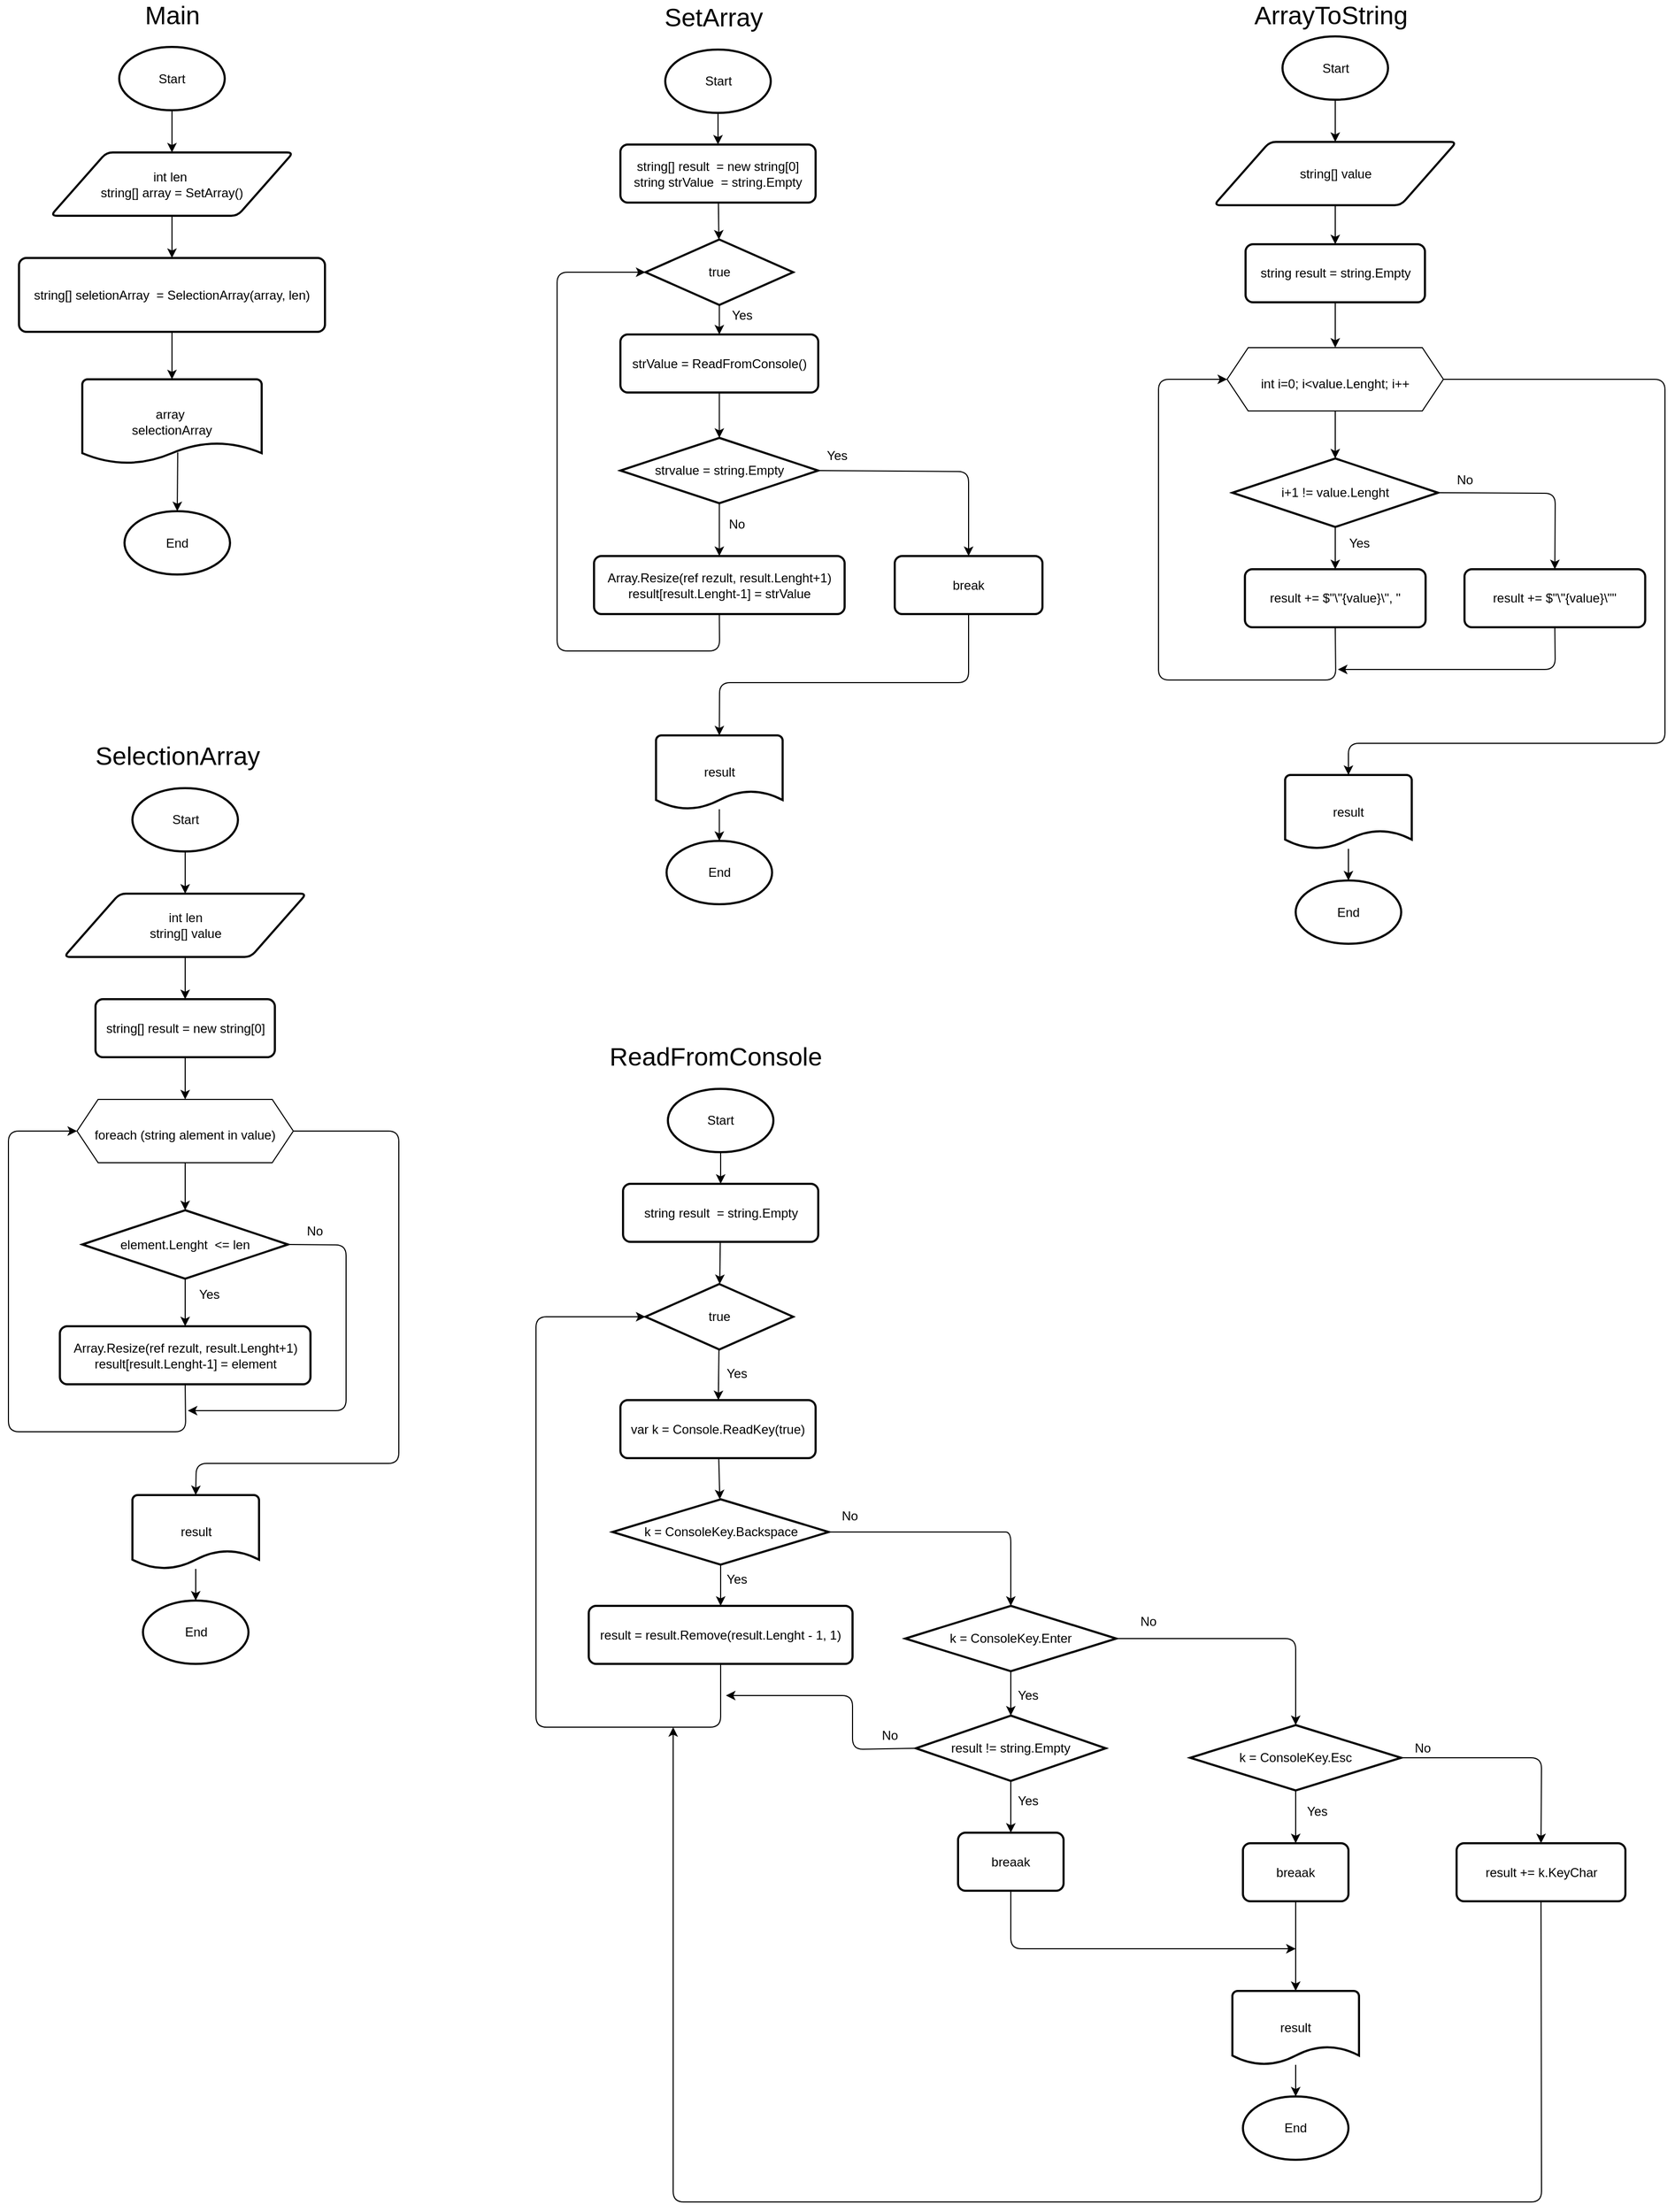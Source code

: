 <mxfile>
    <diagram id="nWsH4rJ-JefMAYMqAeWB" name="Страница 1">
        <mxGraphModel dx="1251" dy="545" grid="1" gridSize="10" guides="1" tooltips="1" connect="1" arrows="1" fold="1" page="1" pageScale="1" pageWidth="1654" pageHeight="2336" math="0" shadow="0">
            <root>
                <mxCell id="0"/>
                <mxCell id="1" parent="0"/>
                <mxCell id="2" value="Start" style="strokeWidth=2;html=1;shape=mxgraph.flowchart.start_1;whiteSpace=wrap;" parent="1" vertex="1">
                    <mxGeometry x="135" y="77.5" width="100" height="60" as="geometry"/>
                </mxCell>
                <mxCell id="3" value="string[] seletionArray&amp;nbsp; = SelectionArray(array, len)" style="rounded=1;whiteSpace=wrap;html=1;absoluteArcSize=1;arcSize=14;strokeWidth=2;" parent="1" vertex="1">
                    <mxGeometry x="40" y="277.5" width="290" height="70" as="geometry"/>
                </mxCell>
                <mxCell id="4" value="" style="edgeStyle=segmentEdgeStyle;endArrow=classic;html=1;exitX=0.5;exitY=1;exitDx=0;exitDy=0;exitPerimeter=0;" parent="1" source="2" edge="1">
                    <mxGeometry width="50" height="50" relative="1" as="geometry">
                        <mxPoint x="185" y="87.5" as="sourcePoint"/>
                        <mxPoint x="185" y="177.5" as="targetPoint"/>
                    </mxGeometry>
                </mxCell>
                <mxCell id="5" value="int len&amp;nbsp;&lt;br&gt;string[] array = SetArray()" style="shape=parallelogram;html=1;strokeWidth=2;perimeter=parallelogramPerimeter;whiteSpace=wrap;rounded=1;arcSize=12;size=0.23;" parent="1" vertex="1">
                    <mxGeometry x="70" y="177.5" width="230" height="60" as="geometry"/>
                </mxCell>
                <mxCell id="6" value="array&amp;nbsp;&lt;br&gt;selectionArray" style="strokeWidth=2;html=1;shape=mxgraph.flowchart.document2;whiteSpace=wrap;size=0.25;" parent="1" vertex="1">
                    <mxGeometry x="100" y="392.5" width="170" height="80" as="geometry"/>
                </mxCell>
                <mxCell id="7" value="" style="endArrow=classic;html=1;exitX=0.5;exitY=1;exitDx=0;exitDy=0;entryX=0.5;entryY=0;entryDx=0;entryDy=0;" parent="1" source="5" target="3" edge="1">
                    <mxGeometry width="50" height="50" relative="1" as="geometry">
                        <mxPoint x="310" y="337.5" as="sourcePoint"/>
                        <mxPoint x="360" y="287.5" as="targetPoint"/>
                    </mxGeometry>
                </mxCell>
                <mxCell id="8" value="" style="endArrow=classic;html=1;exitX=0.5;exitY=1;exitDx=0;exitDy=0;entryX=0.5;entryY=0;entryDx=0;entryDy=0;entryPerimeter=0;" parent="1" source="3" target="6" edge="1">
                    <mxGeometry width="50" height="50" relative="1" as="geometry">
                        <mxPoint x="200" y="367.5" as="sourcePoint"/>
                        <mxPoint x="250" y="317.5" as="targetPoint"/>
                    </mxGeometry>
                </mxCell>
                <mxCell id="9" value="End" style="strokeWidth=2;html=1;shape=mxgraph.flowchart.start_1;whiteSpace=wrap;" parent="1" vertex="1">
                    <mxGeometry x="140" y="517.5" width="100" height="60" as="geometry"/>
                </mxCell>
                <mxCell id="10" value="" style="endArrow=classic;html=1;exitX=0.532;exitY=0.866;exitDx=0;exitDy=0;exitPerimeter=0;" parent="1" source="6" edge="1">
                    <mxGeometry width="50" height="50" relative="1" as="geometry">
                        <mxPoint x="310" y="337.5" as="sourcePoint"/>
                        <mxPoint x="190" y="517.5" as="targetPoint"/>
                    </mxGeometry>
                </mxCell>
                <mxCell id="11" value="&lt;font style=&quot;font-size: 24px&quot;&gt;Main&lt;/font&gt;" style="text;html=1;align=center;verticalAlign=middle;resizable=0;points=[];autosize=1;strokeColor=none;fillColor=none;" parent="1" vertex="1">
                    <mxGeometry x="150" y="37.5" width="70" height="20" as="geometry"/>
                </mxCell>
                <mxCell id="13" value="&lt;font style=&quot;font-size: 24px&quot;&gt;SelectionArray&lt;/font&gt;" style="text;html=1;align=center;verticalAlign=middle;resizable=0;points=[];autosize=1;strokeColor=none;fillColor=none;" parent="1" vertex="1">
                    <mxGeometry x="105" y="740" width="170" height="20" as="geometry"/>
                </mxCell>
                <mxCell id="34" value="" style="edgeStyle=none;html=1;fontSize=12;" parent="1" source="14" target="25" edge="1">
                    <mxGeometry relative="1" as="geometry"/>
                </mxCell>
                <mxCell id="14" value="Start" style="strokeWidth=2;html=1;shape=mxgraph.flowchart.start_1;whiteSpace=wrap;" parent="1" vertex="1">
                    <mxGeometry x="147.5" y="780" width="100" height="60" as="geometry"/>
                </mxCell>
                <mxCell id="32" value="" style="edgeStyle=none;html=1;fontSize=12;" parent="1" source="15" target="22" edge="1">
                    <mxGeometry relative="1" as="geometry"/>
                </mxCell>
                <mxCell id="15" value="string[] result = new string[0]" style="rounded=1;whiteSpace=wrap;html=1;absoluteArcSize=1;arcSize=14;strokeWidth=2;" parent="1" vertex="1">
                    <mxGeometry x="112.5" y="980" width="170" height="55" as="geometry"/>
                </mxCell>
                <mxCell id="29" value="" style="edgeStyle=none;html=1;fontSize=12;" parent="1" source="22" target="26" edge="1">
                    <mxGeometry relative="1" as="geometry"/>
                </mxCell>
                <mxCell id="22" value="&lt;font style=&quot;font-size: 12px&quot;&gt;foreach (string alement in value)&lt;/font&gt;" style="shape=hexagon;perimeter=hexagonPerimeter2;whiteSpace=wrap;html=1;fixedSize=1;fontSize=23;" parent="1" vertex="1">
                    <mxGeometry x="95" y="1075" width="205" height="60" as="geometry"/>
                </mxCell>
                <mxCell id="33" value="" style="edgeStyle=none;html=1;fontSize=12;" parent="1" source="25" target="15" edge="1">
                    <mxGeometry relative="1" as="geometry"/>
                </mxCell>
                <mxCell id="25" value="int len&lt;br&gt;string[] value" style="shape=parallelogram;html=1;strokeWidth=2;perimeter=parallelogramPerimeter;whiteSpace=wrap;rounded=1;arcSize=12;size=0.23;" parent="1" vertex="1">
                    <mxGeometry x="82.5" y="880" width="230" height="60" as="geometry"/>
                </mxCell>
                <mxCell id="30" value="" style="edgeStyle=none;html=1;fontSize=12;" parent="1" source="26" target="27" edge="1">
                    <mxGeometry relative="1" as="geometry"/>
                </mxCell>
                <mxCell id="26" value="element.Lenght&amp;nbsp; &amp;lt;= len" style="strokeWidth=2;html=1;shape=mxgraph.flowchart.decision;whiteSpace=wrap;fontSize=12;" parent="1" vertex="1">
                    <mxGeometry x="100" y="1180" width="195" height="65" as="geometry"/>
                </mxCell>
                <mxCell id="27" value="Array.Resize(ref rezult, result.Lenght+1)&lt;br&gt;result[result.Lenght-1] = element" style="rounded=1;whiteSpace=wrap;html=1;absoluteArcSize=1;arcSize=14;strokeWidth=2;" parent="1" vertex="1">
                    <mxGeometry x="78.75" y="1290" width="237.5" height="55" as="geometry"/>
                </mxCell>
                <mxCell id="28" value="" style="endArrow=classic;html=1;fontSize=12;exitX=0.5;exitY=1;exitDx=0;exitDy=0;entryX=0;entryY=0.5;entryDx=0;entryDy=0;" parent="1" source="27" target="22" edge="1">
                    <mxGeometry width="50" height="50" relative="1" as="geometry">
                        <mxPoint x="150" y="1200" as="sourcePoint"/>
                        <mxPoint x="200" y="1150" as="targetPoint"/>
                        <Array as="points">
                            <mxPoint x="198" y="1390"/>
                            <mxPoint x="30" y="1390"/>
                            <mxPoint x="30" y="1105"/>
                        </Array>
                    </mxGeometry>
                </mxCell>
                <mxCell id="31" value="" style="endArrow=classic;html=1;fontSize=12;exitX=1;exitY=0.5;exitDx=0;exitDy=0;exitPerimeter=0;" parent="1" source="26" edge="1">
                    <mxGeometry width="50" height="50" relative="1" as="geometry">
                        <mxPoint x="150" y="1200" as="sourcePoint"/>
                        <mxPoint x="200" y="1370" as="targetPoint"/>
                        <Array as="points">
                            <mxPoint x="350" y="1213"/>
                            <mxPoint x="350" y="1370"/>
                        </Array>
                    </mxGeometry>
                </mxCell>
                <mxCell id="38" value="" style="edgeStyle=none;html=1;fontSize=12;" parent="1" source="35" target="37" edge="1">
                    <mxGeometry relative="1" as="geometry"/>
                </mxCell>
                <mxCell id="35" value="result" style="strokeWidth=2;html=1;shape=mxgraph.flowchart.document2;whiteSpace=wrap;size=0.25;" parent="1" vertex="1">
                    <mxGeometry x="147.5" y="1450" width="120" height="70" as="geometry"/>
                </mxCell>
                <mxCell id="36" value="" style="endArrow=classic;html=1;fontSize=12;exitX=1;exitY=0.5;exitDx=0;exitDy=0;entryX=0.5;entryY=0;entryDx=0;entryDy=0;entryPerimeter=0;" parent="1" source="22" target="35" edge="1">
                    <mxGeometry width="50" height="50" relative="1" as="geometry">
                        <mxPoint x="150" y="1350" as="sourcePoint"/>
                        <mxPoint x="200" y="1300" as="targetPoint"/>
                        <Array as="points">
                            <mxPoint x="400" y="1105"/>
                            <mxPoint x="400" y="1420"/>
                            <mxPoint x="208" y="1420"/>
                        </Array>
                    </mxGeometry>
                </mxCell>
                <mxCell id="37" value="End" style="strokeWidth=2;html=1;shape=mxgraph.flowchart.start_1;whiteSpace=wrap;" parent="1" vertex="1">
                    <mxGeometry x="157.5" y="1550" width="100" height="60" as="geometry"/>
                </mxCell>
                <mxCell id="39" value="Yes" style="text;html=1;align=center;verticalAlign=middle;resizable=0;points=[];autosize=1;strokeColor=none;fillColor=none;fontSize=12;" parent="1" vertex="1">
                    <mxGeometry x="200" y="1250" width="40" height="20" as="geometry"/>
                </mxCell>
                <mxCell id="40" value="No" style="text;html=1;align=center;verticalAlign=middle;resizable=0;points=[];autosize=1;strokeColor=none;fillColor=none;fontSize=12;" parent="1" vertex="1">
                    <mxGeometry x="305" y="1190" width="30" height="20" as="geometry"/>
                </mxCell>
                <mxCell id="44" value="" style="edgeStyle=none;html=1;fontSize=12;" parent="1" source="41" target="43" edge="1">
                    <mxGeometry relative="1" as="geometry"/>
                </mxCell>
                <mxCell id="41" value="Start" style="strokeWidth=2;html=1;shape=mxgraph.flowchart.start_1;whiteSpace=wrap;" parent="1" vertex="1">
                    <mxGeometry x="652.5" y="80" width="100" height="60" as="geometry"/>
                </mxCell>
                <mxCell id="42" value="&lt;font style=&quot;font-size: 24px&quot;&gt;SetArray&lt;/font&gt;" style="text;html=1;align=center;verticalAlign=middle;resizable=0;points=[];autosize=1;strokeColor=none;fillColor=none;" parent="1" vertex="1">
                    <mxGeometry x="642.5" y="40" width="110" height="20" as="geometry"/>
                </mxCell>
                <mxCell id="58" value="" style="edgeStyle=none;html=1;fontSize=12;" parent="1" source="43" target="45" edge="1">
                    <mxGeometry relative="1" as="geometry"/>
                </mxCell>
                <mxCell id="43" value="string[] result&amp;nbsp; = new string[0]&lt;br&gt;string strValue&amp;nbsp; = string.Empty" style="rounded=1;whiteSpace=wrap;html=1;absoluteArcSize=1;arcSize=14;strokeWidth=2;" parent="1" vertex="1">
                    <mxGeometry x="610" y="170" width="185" height="55" as="geometry"/>
                </mxCell>
                <mxCell id="57" value="" style="edgeStyle=none;html=1;fontSize=12;" parent="1" source="45" target="46" edge="1">
                    <mxGeometry relative="1" as="geometry"/>
                </mxCell>
                <mxCell id="45" value="true" style="strokeWidth=2;html=1;shape=mxgraph.flowchart.decision;whiteSpace=wrap;fontSize=12;" parent="1" vertex="1">
                    <mxGeometry x="633.75" y="260" width="140" height="62" as="geometry"/>
                </mxCell>
                <mxCell id="46" value="strValue = ReadFromConsole()" style="rounded=1;whiteSpace=wrap;html=1;absoluteArcSize=1;arcSize=14;strokeWidth=2;" parent="1" vertex="1">
                    <mxGeometry x="610" y="350" width="187.5" height="55" as="geometry"/>
                </mxCell>
                <mxCell id="49" value="" style="edgeStyle=none;html=1;fontSize=12;entryX=0.5;entryY=0;entryDx=0;entryDy=0;" parent="1" source="47" edge="1">
                    <mxGeometry relative="1" as="geometry">
                        <mxPoint x="703.75" y="560" as="targetPoint"/>
                    </mxGeometry>
                </mxCell>
                <mxCell id="47" value="strvalue = string.Empty" style="strokeWidth=2;html=1;shape=mxgraph.flowchart.decision;whiteSpace=wrap;fontSize=12;" parent="1" vertex="1">
                    <mxGeometry x="610" y="448" width="187.5" height="62" as="geometry"/>
                </mxCell>
                <mxCell id="51" value="No" style="text;html=1;align=center;verticalAlign=middle;resizable=0;points=[];autosize=1;strokeColor=none;fillColor=none;fontSize=12;" parent="1" vertex="1">
                    <mxGeometry x="705" y="520" width="30" height="20" as="geometry"/>
                </mxCell>
                <mxCell id="52" value="Array.Resize(ref rezult, result.Lenght+1)&lt;br&gt;result[result.Lenght-1] = strValue" style="rounded=1;whiteSpace=wrap;html=1;absoluteArcSize=1;arcSize=14;strokeWidth=2;" parent="1" vertex="1">
                    <mxGeometry x="585" y="560" width="237.5" height="55" as="geometry"/>
                </mxCell>
                <mxCell id="53" value="break" style="rounded=1;whiteSpace=wrap;html=1;absoluteArcSize=1;arcSize=14;strokeWidth=2;" parent="1" vertex="1">
                    <mxGeometry x="870" y="560" width="140" height="55" as="geometry"/>
                </mxCell>
                <mxCell id="54" value="" style="endArrow=classic;html=1;fontSize=12;entryX=0.5;entryY=0;entryDx=0;entryDy=0;exitX=1;exitY=0.5;exitDx=0;exitDy=0;exitPerimeter=0;" parent="1" source="47" target="53" edge="1">
                    <mxGeometry width="50" height="50" relative="1" as="geometry">
                        <mxPoint x="800" y="480" as="sourcePoint"/>
                        <mxPoint x="580" y="360" as="targetPoint"/>
                        <Array as="points">
                            <mxPoint x="940" y="480"/>
                        </Array>
                    </mxGeometry>
                </mxCell>
                <mxCell id="56" value="" style="endArrow=classic;html=1;fontSize=12;exitX=0.5;exitY=1;exitDx=0;exitDy=0;entryX=0.5;entryY=0;entryDx=0;entryDy=0;entryPerimeter=0;" parent="1" source="46" target="47" edge="1">
                    <mxGeometry width="50" height="50" relative="1" as="geometry">
                        <mxPoint x="530" y="410" as="sourcePoint"/>
                        <mxPoint x="580" y="360" as="targetPoint"/>
                    </mxGeometry>
                </mxCell>
                <mxCell id="59" value="" style="endArrow=classic;html=1;fontSize=12;exitX=0.5;exitY=1;exitDx=0;exitDy=0;entryX=0;entryY=0.5;entryDx=0;entryDy=0;entryPerimeter=0;" parent="1" source="52" target="45" edge="1">
                    <mxGeometry width="50" height="50" relative="1" as="geometry">
                        <mxPoint x="530" y="480" as="sourcePoint"/>
                        <mxPoint x="580" y="430" as="targetPoint"/>
                        <Array as="points">
                            <mxPoint x="704" y="650"/>
                            <mxPoint x="550" y="650"/>
                            <mxPoint x="550" y="291"/>
                        </Array>
                    </mxGeometry>
                </mxCell>
                <mxCell id="60" value="Yes" style="text;html=1;align=center;verticalAlign=middle;resizable=0;points=[];autosize=1;strokeColor=none;fillColor=none;fontSize=12;" parent="1" vertex="1">
                    <mxGeometry x="795" y="455" width="40" height="20" as="geometry"/>
                </mxCell>
                <mxCell id="61" value="" style="edgeStyle=none;html=1;fontSize=12;" parent="1" source="62" target="63" edge="1">
                    <mxGeometry relative="1" as="geometry"/>
                </mxCell>
                <mxCell id="62" value="result" style="strokeWidth=2;html=1;shape=mxgraph.flowchart.document2;whiteSpace=wrap;size=0.25;" parent="1" vertex="1">
                    <mxGeometry x="643.75" y="730" width="120" height="70" as="geometry"/>
                </mxCell>
                <mxCell id="63" value="End" style="strokeWidth=2;html=1;shape=mxgraph.flowchart.start_1;whiteSpace=wrap;" parent="1" vertex="1">
                    <mxGeometry x="653.75" y="830" width="100" height="60" as="geometry"/>
                </mxCell>
                <mxCell id="64" value="" style="endArrow=classic;html=1;fontSize=12;entryX=0.5;entryY=0;entryDx=0;entryDy=0;entryPerimeter=0;exitX=0.5;exitY=1;exitDx=0;exitDy=0;" parent="1" source="53" target="62" edge="1">
                    <mxGeometry width="50" height="50" relative="1" as="geometry">
                        <mxPoint x="940" y="620" as="sourcePoint"/>
                        <mxPoint x="580" y="640" as="targetPoint"/>
                        <Array as="points">
                            <mxPoint x="940" y="680"/>
                            <mxPoint x="704" y="680"/>
                        </Array>
                    </mxGeometry>
                </mxCell>
                <mxCell id="65" value="Yes" style="text;html=1;align=center;verticalAlign=middle;resizable=0;points=[];autosize=1;strokeColor=none;fillColor=none;fontSize=12;" parent="1" vertex="1">
                    <mxGeometry x="705" y="322" width="40" height="20" as="geometry"/>
                </mxCell>
                <mxCell id="66" value="&lt;span style=&quot;font-size: 24px&quot;&gt;ArrayToString&lt;/span&gt;" style="text;html=1;align=center;verticalAlign=middle;resizable=0;points=[];autosize=1;strokeColor=none;fillColor=none;" vertex="1" parent="1">
                    <mxGeometry x="1203.13" y="37.5" width="160" height="20" as="geometry"/>
                </mxCell>
                <mxCell id="67" value="" style="edgeStyle=none;html=1;fontSize=12;" edge="1" source="68" target="71" parent="1">
                    <mxGeometry relative="1" as="geometry"/>
                </mxCell>
                <mxCell id="68" value="Start" style="strokeWidth=2;html=1;shape=mxgraph.flowchart.start_1;whiteSpace=wrap;" vertex="1" parent="1">
                    <mxGeometry x="1237.51" y="67.5" width="100" height="60" as="geometry"/>
                </mxCell>
                <mxCell id="69" value="string result = string.Empty" style="rounded=1;whiteSpace=wrap;html=1;absoluteArcSize=1;arcSize=14;strokeWidth=2;" vertex="1" parent="1">
                    <mxGeometry x="1202.5" y="264.5" width="170" height="55" as="geometry"/>
                </mxCell>
                <mxCell id="70" value="" style="edgeStyle=none;html=1;fontSize=12;" edge="1" source="71" target="69" parent="1">
                    <mxGeometry relative="1" as="geometry"/>
                </mxCell>
                <mxCell id="71" value="string[] value" style="shape=parallelogram;html=1;strokeWidth=2;perimeter=parallelogramPerimeter;whiteSpace=wrap;rounded=1;arcSize=12;size=0.23;" vertex="1" parent="1">
                    <mxGeometry x="1172.5" y="167.5" width="230" height="60" as="geometry"/>
                </mxCell>
                <mxCell id="72" value="" style="edgeStyle=none;html=1;fontSize=12;" edge="1" source="73" target="75" parent="1">
                    <mxGeometry relative="1" as="geometry"/>
                </mxCell>
                <mxCell id="73" value="&lt;font style=&quot;font-size: 12px&quot;&gt;int i=0; i&amp;lt;value.Lenght; i++&lt;/font&gt;" style="shape=hexagon;perimeter=hexagonPerimeter2;whiteSpace=wrap;html=1;fixedSize=1;fontSize=23;" vertex="1" parent="1">
                    <mxGeometry x="1185" y="362.5" width="205" height="60" as="geometry"/>
                </mxCell>
                <mxCell id="74" value="" style="edgeStyle=none;html=1;fontSize=12;" edge="1" source="75" target="76" parent="1">
                    <mxGeometry relative="1" as="geometry"/>
                </mxCell>
                <mxCell id="75" value="i+1 != value.Lenght" style="strokeWidth=2;html=1;shape=mxgraph.flowchart.decision;whiteSpace=wrap;fontSize=12;" vertex="1" parent="1">
                    <mxGeometry x="1190" y="467.5" width="195" height="65" as="geometry"/>
                </mxCell>
                <mxCell id="76" value="result += $&quot;\&quot;{value}\&quot;, &quot;" style="rounded=1;whiteSpace=wrap;html=1;absoluteArcSize=1;arcSize=14;strokeWidth=2;" vertex="1" parent="1">
                    <mxGeometry x="1201.88" y="572.5" width="171.25" height="55" as="geometry"/>
                </mxCell>
                <mxCell id="77" value="" style="endArrow=classic;html=1;fontSize=12;exitX=0.5;exitY=1;exitDx=0;exitDy=0;entryX=0;entryY=0.5;entryDx=0;entryDy=0;" edge="1" source="76" target="73" parent="1">
                    <mxGeometry width="50" height="50" relative="1" as="geometry">
                        <mxPoint x="1240" y="487.5" as="sourcePoint"/>
                        <mxPoint x="1290" y="437.5" as="targetPoint"/>
                        <Array as="points">
                            <mxPoint x="1288" y="677.5"/>
                            <mxPoint x="1120" y="677.5"/>
                            <mxPoint x="1120" y="392.5"/>
                        </Array>
                    </mxGeometry>
                </mxCell>
                <mxCell id="78" value="" style="endArrow=classic;html=1;fontSize=12;exitX=1;exitY=0.5;exitDx=0;exitDy=0;exitPerimeter=0;entryX=0.5;entryY=0;entryDx=0;entryDy=0;" edge="1" source="75" parent="1" target="82">
                    <mxGeometry width="50" height="50" relative="1" as="geometry">
                        <mxPoint x="1240" y="487.5" as="sourcePoint"/>
                        <mxPoint x="1440" y="537.5" as="targetPoint"/>
                        <Array as="points">
                            <mxPoint x="1496" y="500.5"/>
                        </Array>
                    </mxGeometry>
                </mxCell>
                <mxCell id="79" value="Yes" style="text;html=1;align=center;verticalAlign=middle;resizable=0;points=[];autosize=1;strokeColor=none;fillColor=none;fontSize=12;" vertex="1" parent="1">
                    <mxGeometry x="1290" y="537.5" width="40" height="20" as="geometry"/>
                </mxCell>
                <mxCell id="80" value="No" style="text;html=1;align=center;verticalAlign=middle;resizable=0;points=[];autosize=1;strokeColor=none;fillColor=none;fontSize=12;" vertex="1" parent="1">
                    <mxGeometry x="1395" y="477.5" width="30" height="20" as="geometry"/>
                </mxCell>
                <mxCell id="82" value="result += $&quot;\&quot;{value}\&quot;&quot;" style="rounded=1;whiteSpace=wrap;html=1;absoluteArcSize=1;arcSize=14;strokeWidth=2;" vertex="1" parent="1">
                    <mxGeometry x="1410" y="572.5" width="171.25" height="55" as="geometry"/>
                </mxCell>
                <mxCell id="83" value="" style="endArrow=classic;html=1;exitX=0.5;exitY=1;exitDx=0;exitDy=0;" edge="1" parent="1" source="82">
                    <mxGeometry width="50" height="50" relative="1" as="geometry">
                        <mxPoint x="1140" y="437.5" as="sourcePoint"/>
                        <mxPoint x="1290" y="667.5" as="targetPoint"/>
                        <Array as="points">
                            <mxPoint x="1496" y="667.5"/>
                        </Array>
                    </mxGeometry>
                </mxCell>
                <mxCell id="84" value="" style="edgeStyle=none;html=1;fontSize=12;" edge="1" source="85" target="86" parent="1">
                    <mxGeometry relative="1" as="geometry"/>
                </mxCell>
                <mxCell id="85" value="result" style="strokeWidth=2;html=1;shape=mxgraph.flowchart.document2;whiteSpace=wrap;size=0.25;" vertex="1" parent="1">
                    <mxGeometry x="1240" y="767.5" width="120" height="70" as="geometry"/>
                </mxCell>
                <mxCell id="86" value="End" style="strokeWidth=2;html=1;shape=mxgraph.flowchart.start_1;whiteSpace=wrap;" vertex="1" parent="1">
                    <mxGeometry x="1250" y="867.5" width="100" height="60" as="geometry"/>
                </mxCell>
                <mxCell id="87" value="" style="endArrow=classic;html=1;exitX=1;exitY=0.5;exitDx=0;exitDy=0;entryX=0.5;entryY=0;entryDx=0;entryDy=0;entryPerimeter=0;" edge="1" parent="1" source="73" target="85">
                    <mxGeometry width="50" height="50" relative="1" as="geometry">
                        <mxPoint x="1140" y="687.5" as="sourcePoint"/>
                        <mxPoint x="1190" y="637.5" as="targetPoint"/>
                        <Array as="points">
                            <mxPoint x="1600" y="392.5"/>
                            <mxPoint x="1600" y="737.5"/>
                            <mxPoint x="1300" y="737.5"/>
                        </Array>
                    </mxGeometry>
                </mxCell>
                <mxCell id="88" value="" style="endArrow=classic;html=1;exitX=0.5;exitY=1;exitDx=0;exitDy=0;entryX=0.5;entryY=0;entryDx=0;entryDy=0;" edge="1" parent="1" source="69" target="73">
                    <mxGeometry width="50" height="50" relative="1" as="geometry">
                        <mxPoint x="1140" y="357.5" as="sourcePoint"/>
                        <mxPoint x="1190" y="307.5" as="targetPoint"/>
                    </mxGeometry>
                </mxCell>
                <mxCell id="89" value="" style="edgeStyle=none;html=1;fontSize=12;" edge="1" source="90" target="92" parent="1">
                    <mxGeometry relative="1" as="geometry"/>
                </mxCell>
                <mxCell id="90" value="Start" style="strokeWidth=2;html=1;shape=mxgraph.flowchart.start_1;whiteSpace=wrap;" vertex="1" parent="1">
                    <mxGeometry x="655" y="1065" width="100" height="60" as="geometry"/>
                </mxCell>
                <mxCell id="91" value="&lt;font style=&quot;font-size: 24px&quot;&gt;ReadFromConsole&lt;/font&gt;" style="text;html=1;align=center;verticalAlign=middle;resizable=0;points=[];autosize=1;strokeColor=none;fillColor=none;" vertex="1" parent="1">
                    <mxGeometry x="590" y="1025" width="220" height="20" as="geometry"/>
                </mxCell>
                <mxCell id="94" value="" style="edgeStyle=none;html=1;" edge="1" parent="1" source="92" target="93">
                    <mxGeometry relative="1" as="geometry"/>
                </mxCell>
                <mxCell id="92" value="string result&amp;nbsp; = string.Empty" style="rounded=1;whiteSpace=wrap;html=1;absoluteArcSize=1;arcSize=14;strokeWidth=2;" vertex="1" parent="1">
                    <mxGeometry x="612.5" y="1155" width="185" height="55" as="geometry"/>
                </mxCell>
                <mxCell id="100" value="" style="edgeStyle=none;html=1;" edge="1" parent="1" source="93" target="99">
                    <mxGeometry relative="1" as="geometry"/>
                </mxCell>
                <mxCell id="93" value="true" style="strokeWidth=2;html=1;shape=mxgraph.flowchart.decision;whiteSpace=wrap;fontSize=12;" vertex="1" parent="1">
                    <mxGeometry x="633.75" y="1250" width="140" height="62" as="geometry"/>
                </mxCell>
                <mxCell id="105" value="" style="edgeStyle=none;html=1;" edge="1" parent="1" source="95" target="104">
                    <mxGeometry relative="1" as="geometry"/>
                </mxCell>
                <mxCell id="95" value="k = ConsoleKey.Backspace" style="strokeWidth=2;html=1;shape=mxgraph.flowchart.decision;whiteSpace=wrap;fontSize=12;" vertex="1" parent="1">
                    <mxGeometry x="602.5" y="1454" width="205" height="62" as="geometry"/>
                </mxCell>
                <mxCell id="96" value="k = ConsoleKey.Enter" style="strokeWidth=2;html=1;shape=mxgraph.flowchart.decision;whiteSpace=wrap;fontSize=12;" vertex="1" parent="1">
                    <mxGeometry x="880" y="1555" width="200" height="62" as="geometry"/>
                </mxCell>
                <mxCell id="112" value="" style="edgeStyle=none;html=1;" edge="1" parent="1" source="97" target="111">
                    <mxGeometry relative="1" as="geometry"/>
                </mxCell>
                <mxCell id="97" value="result != string.Empty" style="strokeWidth=2;html=1;shape=mxgraph.flowchart.decision;whiteSpace=wrap;fontSize=12;" vertex="1" parent="1">
                    <mxGeometry x="890" y="1659" width="180" height="62" as="geometry"/>
                </mxCell>
                <mxCell id="102" value="" style="edgeStyle=none;html=1;" edge="1" parent="1" source="99" target="95">
                    <mxGeometry relative="1" as="geometry"/>
                </mxCell>
                <mxCell id="99" value="var k = Console.ReadKey(true)" style="rounded=1;whiteSpace=wrap;html=1;absoluteArcSize=1;arcSize=14;strokeWidth=2;" vertex="1" parent="1">
                    <mxGeometry x="610" y="1360" width="185" height="55" as="geometry"/>
                </mxCell>
                <mxCell id="101" value="Yes" style="text;html=1;align=center;verticalAlign=middle;resizable=0;points=[];autosize=1;strokeColor=none;fillColor=none;" vertex="1" parent="1">
                    <mxGeometry x="700" y="1325" width="40" height="20" as="geometry"/>
                </mxCell>
                <mxCell id="104" value="result = result.Remove(result.Lenght - 1, 1)" style="rounded=1;whiteSpace=wrap;html=1;absoluteArcSize=1;arcSize=14;strokeWidth=2;" vertex="1" parent="1">
                    <mxGeometry x="580" y="1555" width="250" height="55" as="geometry"/>
                </mxCell>
                <mxCell id="106" value="Yes" style="text;html=1;align=center;verticalAlign=middle;resizable=0;points=[];autosize=1;strokeColor=none;fillColor=none;" vertex="1" parent="1">
                    <mxGeometry x="700" y="1520" width="40" height="20" as="geometry"/>
                </mxCell>
                <mxCell id="107" value="" style="endArrow=classic;html=1;entryX=0.5;entryY=0;entryDx=0;entryDy=0;entryPerimeter=0;exitX=1;exitY=0.5;exitDx=0;exitDy=0;exitPerimeter=0;" edge="1" parent="1" source="95" target="96">
                    <mxGeometry width="50" height="50" relative="1" as="geometry">
                        <mxPoint x="860" y="1590" as="sourcePoint"/>
                        <mxPoint x="910" y="1540" as="targetPoint"/>
                        <Array as="points">
                            <mxPoint x="960" y="1485"/>
                            <mxPoint x="980" y="1485"/>
                        </Array>
                    </mxGeometry>
                </mxCell>
                <mxCell id="108" value="No" style="text;html=1;align=center;verticalAlign=middle;resizable=0;points=[];autosize=1;strokeColor=none;fillColor=none;" vertex="1" parent="1">
                    <mxGeometry x="812" y="1460" width="30" height="20" as="geometry"/>
                </mxCell>
                <mxCell id="109" value="" style="endArrow=classic;html=1;exitX=0.5;exitY=1;exitDx=0;exitDy=0;exitPerimeter=0;entryX=0.5;entryY=0;entryDx=0;entryDy=0;entryPerimeter=0;" edge="1" parent="1" source="96" target="97">
                    <mxGeometry width="50" height="50" relative="1" as="geometry">
                        <mxPoint x="860" y="1590" as="sourcePoint"/>
                        <mxPoint x="910" y="1540" as="targetPoint"/>
                    </mxGeometry>
                </mxCell>
                <mxCell id="110" value="Yes" style="text;html=1;align=center;verticalAlign=middle;resizable=0;points=[];autosize=1;strokeColor=none;fillColor=none;" vertex="1" parent="1">
                    <mxGeometry x="976.25" y="1630" width="40" height="20" as="geometry"/>
                </mxCell>
                <mxCell id="111" value="breaak" style="rounded=1;whiteSpace=wrap;html=1;absoluteArcSize=1;arcSize=14;strokeWidth=2;" vertex="1" parent="1">
                    <mxGeometry x="930" y="1770" width="100" height="55" as="geometry"/>
                </mxCell>
                <mxCell id="113" value="Yes" style="text;html=1;align=center;verticalAlign=middle;resizable=0;points=[];autosize=1;strokeColor=none;fillColor=none;" vertex="1" parent="1">
                    <mxGeometry x="976.25" y="1730" width="40" height="20" as="geometry"/>
                </mxCell>
                <mxCell id="118" value="" style="edgeStyle=none;html=1;" edge="1" parent="1" source="114" target="117">
                    <mxGeometry relative="1" as="geometry"/>
                </mxCell>
                <mxCell id="114" value="k = ConsoleKey.Esc" style="strokeWidth=2;html=1;shape=mxgraph.flowchart.decision;whiteSpace=wrap;fontSize=12;" vertex="1" parent="1">
                    <mxGeometry x="1150" y="1668" width="200" height="62" as="geometry"/>
                </mxCell>
                <mxCell id="115" value="" style="endArrow=classic;html=1;entryX=0.5;entryY=0;entryDx=0;entryDy=0;entryPerimeter=0;" edge="1" parent="1" target="114">
                    <mxGeometry width="50" height="50" relative="1" as="geometry">
                        <mxPoint x="1080" y="1586" as="sourcePoint"/>
                        <mxPoint x="1180" y="1660" as="targetPoint"/>
                        <Array as="points">
                            <mxPoint x="1250" y="1586"/>
                        </Array>
                    </mxGeometry>
                </mxCell>
                <mxCell id="116" value="No" style="text;html=1;align=center;verticalAlign=middle;resizable=0;points=[];autosize=1;strokeColor=none;fillColor=none;" vertex="1" parent="1">
                    <mxGeometry x="1095" y="1560" width="30" height="20" as="geometry"/>
                </mxCell>
                <mxCell id="126" value="" style="edgeStyle=none;html=1;" edge="1" parent="1" source="117" target="124">
                    <mxGeometry relative="1" as="geometry"/>
                </mxCell>
                <mxCell id="117" value="breaak" style="rounded=1;whiteSpace=wrap;html=1;absoluteArcSize=1;arcSize=14;strokeWidth=2;" vertex="1" parent="1">
                    <mxGeometry x="1200" y="1780" width="100" height="55" as="geometry"/>
                </mxCell>
                <mxCell id="119" value="Yes" style="text;html=1;align=center;verticalAlign=middle;resizable=0;points=[];autosize=1;strokeColor=none;fillColor=none;" vertex="1" parent="1">
                    <mxGeometry x="1250" y="1740" width="40" height="20" as="geometry"/>
                </mxCell>
                <mxCell id="120" value="result += k.KeyChar" style="rounded=1;whiteSpace=wrap;html=1;absoluteArcSize=1;arcSize=14;strokeWidth=2;" vertex="1" parent="1">
                    <mxGeometry x="1402.5" y="1780" width="160" height="55" as="geometry"/>
                </mxCell>
                <mxCell id="121" value="" style="endArrow=classic;html=1;exitX=1;exitY=0.5;exitDx=0;exitDy=0;exitPerimeter=0;entryX=0.5;entryY=0;entryDx=0;entryDy=0;" edge="1" parent="1" source="114" target="120">
                    <mxGeometry width="50" height="50" relative="1" as="geometry">
                        <mxPoint x="1460" y="1710" as="sourcePoint"/>
                        <mxPoint x="1510" y="1660" as="targetPoint"/>
                        <Array as="points">
                            <mxPoint x="1483" y="1699"/>
                        </Array>
                    </mxGeometry>
                </mxCell>
                <mxCell id="122" value="No" style="text;html=1;align=center;verticalAlign=middle;resizable=0;points=[];autosize=1;strokeColor=none;fillColor=none;" vertex="1" parent="1">
                    <mxGeometry x="1355" y="1680" width="30" height="20" as="geometry"/>
                </mxCell>
                <mxCell id="123" value="" style="edgeStyle=none;html=1;fontSize=12;" edge="1" source="124" target="125" parent="1">
                    <mxGeometry relative="1" as="geometry"/>
                </mxCell>
                <mxCell id="124" value="result" style="strokeWidth=2;html=1;shape=mxgraph.flowchart.document2;whiteSpace=wrap;size=0.25;" vertex="1" parent="1">
                    <mxGeometry x="1190" y="1920" width="120" height="70" as="geometry"/>
                </mxCell>
                <mxCell id="125" value="End" style="strokeWidth=2;html=1;shape=mxgraph.flowchart.start_1;whiteSpace=wrap;" vertex="1" parent="1">
                    <mxGeometry x="1200" y="2020" width="100" height="60" as="geometry"/>
                </mxCell>
                <mxCell id="127" value="" style="endArrow=classic;html=1;exitX=0.5;exitY=1;exitDx=0;exitDy=0;" edge="1" parent="1" source="111">
                    <mxGeometry width="50" height="50" relative="1" as="geometry">
                        <mxPoint x="1100" y="1820" as="sourcePoint"/>
                        <mxPoint x="1250" y="1880" as="targetPoint"/>
                        <Array as="points">
                            <mxPoint x="980" y="1880"/>
                        </Array>
                    </mxGeometry>
                </mxCell>
                <mxCell id="128" value="" style="endArrow=classic;html=1;exitX=0.5;exitY=1;exitDx=0;exitDy=0;entryX=0;entryY=0.5;entryDx=0;entryDy=0;entryPerimeter=0;" edge="1" parent="1" source="104" target="93">
                    <mxGeometry width="50" height="50" relative="1" as="geometry">
                        <mxPoint x="1100" y="1540" as="sourcePoint"/>
                        <mxPoint x="1150" y="1490" as="targetPoint"/>
                        <Array as="points">
                            <mxPoint x="705" y="1670"/>
                            <mxPoint x="530" y="1670"/>
                            <mxPoint x="530" y="1281"/>
                        </Array>
                    </mxGeometry>
                </mxCell>
                <mxCell id="129" value="" style="endArrow=classic;html=1;exitX=0;exitY=0.5;exitDx=0;exitDy=0;exitPerimeter=0;" edge="1" parent="1" source="97">
                    <mxGeometry width="50" height="50" relative="1" as="geometry">
                        <mxPoint x="1100" y="1540" as="sourcePoint"/>
                        <mxPoint x="710" y="1640" as="targetPoint"/>
                        <Array as="points">
                            <mxPoint x="830" y="1691"/>
                            <mxPoint x="830" y="1640"/>
                        </Array>
                    </mxGeometry>
                </mxCell>
                <mxCell id="131" value="No" style="text;html=1;align=center;verticalAlign=middle;resizable=0;points=[];autosize=1;strokeColor=none;fillColor=none;" vertex="1" parent="1">
                    <mxGeometry x="850" y="1668" width="30" height="20" as="geometry"/>
                </mxCell>
                <mxCell id="132" value="" style="endArrow=classic;html=1;exitX=0.5;exitY=1;exitDx=0;exitDy=0;" edge="1" parent="1" source="120">
                    <mxGeometry width="50" height="50" relative="1" as="geometry">
                        <mxPoint x="1100" y="1820" as="sourcePoint"/>
                        <mxPoint x="660" y="1670" as="targetPoint"/>
                        <Array as="points">
                            <mxPoint x="1483" y="2120"/>
                            <mxPoint x="660" y="2120"/>
                        </Array>
                    </mxGeometry>
                </mxCell>
            </root>
        </mxGraphModel>
    </diagram>
</mxfile>